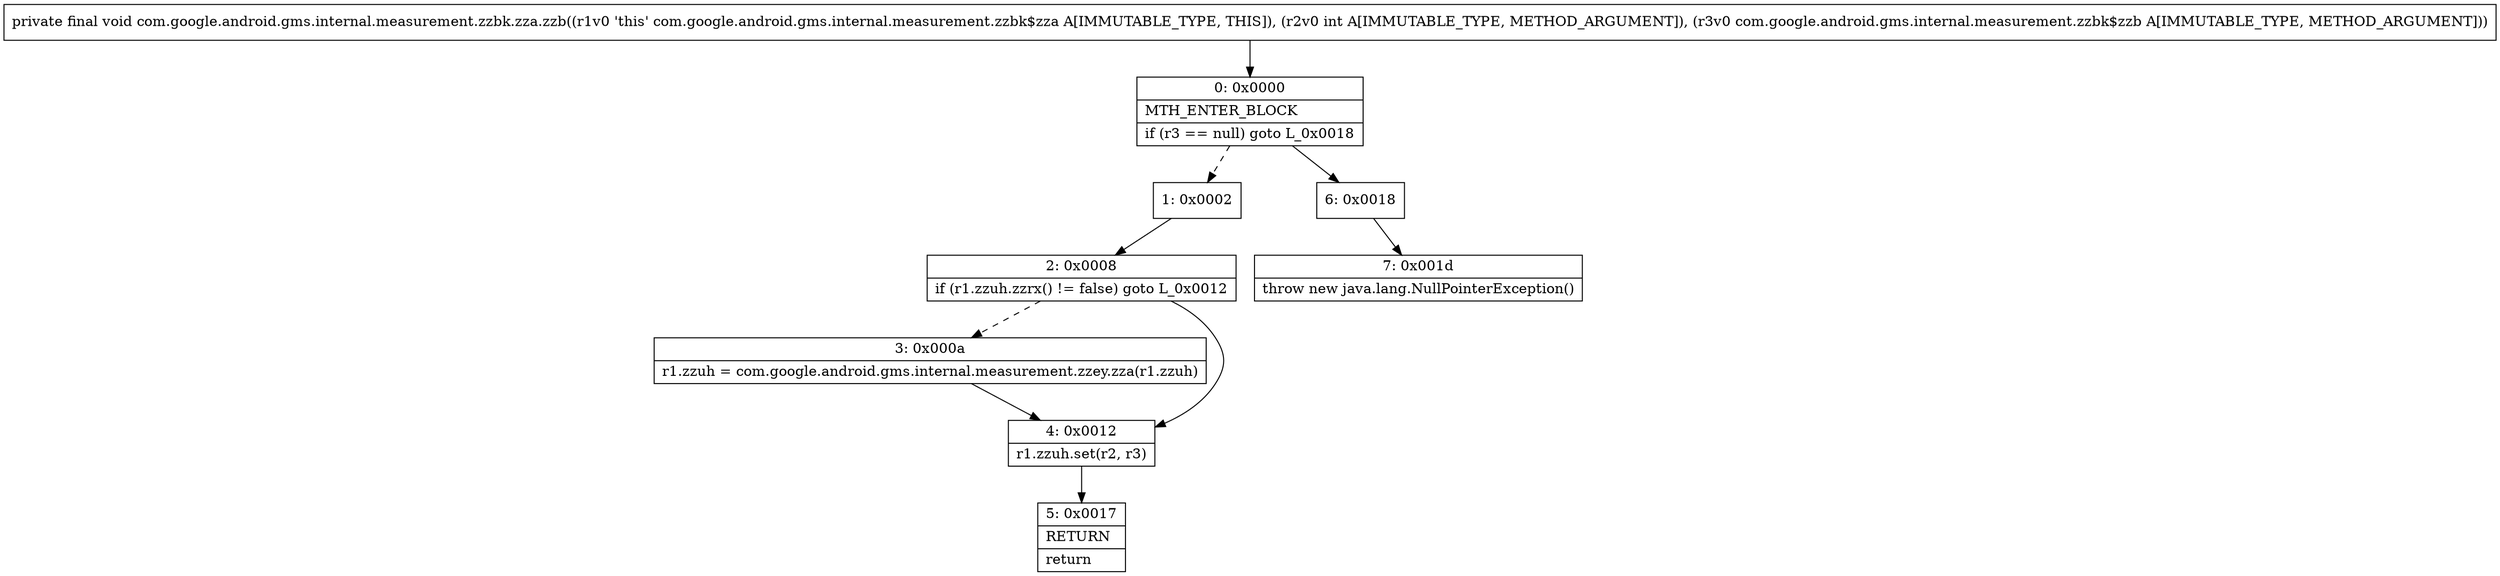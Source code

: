 digraph "CFG forcom.google.android.gms.internal.measurement.zzbk.zza.zzb(ILcom\/google\/android\/gms\/internal\/measurement\/zzbk$zzb;)V" {
Node_0 [shape=record,label="{0\:\ 0x0000|MTH_ENTER_BLOCK\l|if (r3 == null) goto L_0x0018\l}"];
Node_1 [shape=record,label="{1\:\ 0x0002}"];
Node_2 [shape=record,label="{2\:\ 0x0008|if (r1.zzuh.zzrx() != false) goto L_0x0012\l}"];
Node_3 [shape=record,label="{3\:\ 0x000a|r1.zzuh = com.google.android.gms.internal.measurement.zzey.zza(r1.zzuh)\l}"];
Node_4 [shape=record,label="{4\:\ 0x0012|r1.zzuh.set(r2, r3)\l}"];
Node_5 [shape=record,label="{5\:\ 0x0017|RETURN\l|return\l}"];
Node_6 [shape=record,label="{6\:\ 0x0018}"];
Node_7 [shape=record,label="{7\:\ 0x001d|throw new java.lang.NullPointerException()\l}"];
MethodNode[shape=record,label="{private final void com.google.android.gms.internal.measurement.zzbk.zza.zzb((r1v0 'this' com.google.android.gms.internal.measurement.zzbk$zza A[IMMUTABLE_TYPE, THIS]), (r2v0 int A[IMMUTABLE_TYPE, METHOD_ARGUMENT]), (r3v0 com.google.android.gms.internal.measurement.zzbk$zzb A[IMMUTABLE_TYPE, METHOD_ARGUMENT])) }"];
MethodNode -> Node_0;
Node_0 -> Node_1[style=dashed];
Node_0 -> Node_6;
Node_1 -> Node_2;
Node_2 -> Node_3[style=dashed];
Node_2 -> Node_4;
Node_3 -> Node_4;
Node_4 -> Node_5;
Node_6 -> Node_7;
}

